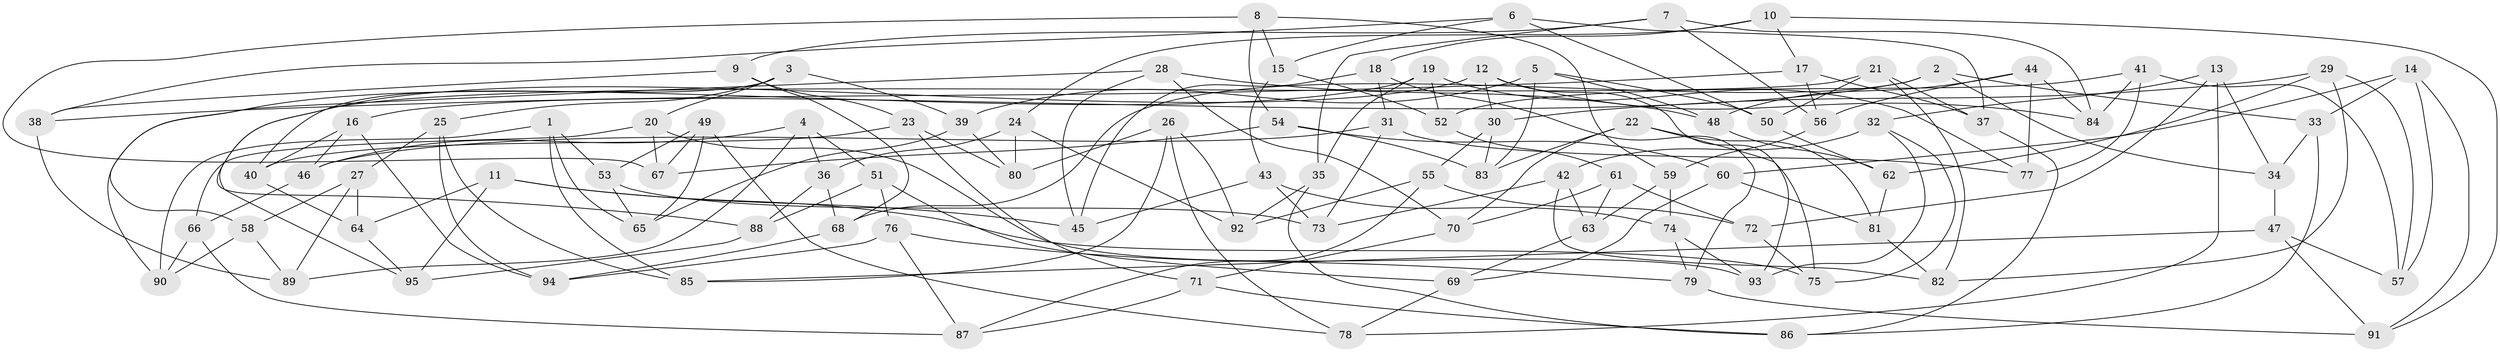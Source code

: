 // Generated by graph-tools (version 1.1) at 2025/11/02/27/25 16:11:44]
// undirected, 95 vertices, 190 edges
graph export_dot {
graph [start="1"]
  node [color=gray90,style=filled];
  1;
  2;
  3;
  4;
  5;
  6;
  7;
  8;
  9;
  10;
  11;
  12;
  13;
  14;
  15;
  16;
  17;
  18;
  19;
  20;
  21;
  22;
  23;
  24;
  25;
  26;
  27;
  28;
  29;
  30;
  31;
  32;
  33;
  34;
  35;
  36;
  37;
  38;
  39;
  40;
  41;
  42;
  43;
  44;
  45;
  46;
  47;
  48;
  49;
  50;
  51;
  52;
  53;
  54;
  55;
  56;
  57;
  58;
  59;
  60;
  61;
  62;
  63;
  64;
  65;
  66;
  67;
  68;
  69;
  70;
  71;
  72;
  73;
  74;
  75;
  76;
  77;
  78;
  79;
  80;
  81;
  82;
  83;
  84;
  85;
  86;
  87;
  88;
  89;
  90;
  91;
  92;
  93;
  94;
  95;
  1 -- 53;
  1 -- 90;
  1 -- 65;
  1 -- 85;
  2 -- 34;
  2 -- 16;
  2 -- 33;
  2 -- 68;
  3 -- 20;
  3 -- 25;
  3 -- 40;
  3 -- 39;
  4 -- 51;
  4 -- 89;
  4 -- 46;
  4 -- 36;
  5 -- 50;
  5 -- 39;
  5 -- 48;
  5 -- 83;
  6 -- 15;
  6 -- 50;
  6 -- 38;
  6 -- 37;
  7 -- 35;
  7 -- 9;
  7 -- 84;
  7 -- 56;
  8 -- 54;
  8 -- 15;
  8 -- 67;
  8 -- 59;
  9 -- 23;
  9 -- 38;
  9 -- 68;
  10 -- 24;
  10 -- 18;
  10 -- 91;
  10 -- 17;
  11 -- 45;
  11 -- 64;
  11 -- 95;
  11 -- 75;
  12 -- 88;
  12 -- 30;
  12 -- 93;
  12 -- 84;
  13 -- 32;
  13 -- 34;
  13 -- 72;
  13 -- 78;
  14 -- 91;
  14 -- 57;
  14 -- 33;
  14 -- 60;
  15 -- 43;
  15 -- 52;
  16 -- 40;
  16 -- 94;
  16 -- 46;
  17 -- 37;
  17 -- 38;
  17 -- 56;
  18 -- 45;
  18 -- 79;
  18 -- 31;
  19 -- 77;
  19 -- 52;
  19 -- 90;
  19 -- 35;
  20 -- 67;
  20 -- 66;
  20 -- 93;
  21 -- 37;
  21 -- 50;
  21 -- 82;
  21 -- 95;
  22 -- 83;
  22 -- 75;
  22 -- 81;
  22 -- 70;
  23 -- 80;
  23 -- 71;
  23 -- 40;
  24 -- 36;
  24 -- 80;
  24 -- 92;
  25 -- 85;
  25 -- 27;
  25 -- 94;
  26 -- 85;
  26 -- 78;
  26 -- 80;
  26 -- 92;
  27 -- 64;
  27 -- 89;
  27 -- 58;
  28 -- 70;
  28 -- 45;
  28 -- 58;
  28 -- 48;
  29 -- 30;
  29 -- 62;
  29 -- 82;
  29 -- 57;
  30 -- 55;
  30 -- 83;
  31 -- 46;
  31 -- 73;
  31 -- 77;
  32 -- 75;
  32 -- 42;
  32 -- 93;
  33 -- 86;
  33 -- 34;
  34 -- 47;
  35 -- 86;
  35 -- 92;
  36 -- 68;
  36 -- 88;
  37 -- 86;
  38 -- 89;
  39 -- 65;
  39 -- 80;
  40 -- 64;
  41 -- 77;
  41 -- 52;
  41 -- 84;
  41 -- 57;
  42 -- 63;
  42 -- 82;
  42 -- 73;
  43 -- 45;
  43 -- 73;
  43 -- 74;
  44 -- 84;
  44 -- 77;
  44 -- 56;
  44 -- 48;
  46 -- 66;
  47 -- 85;
  47 -- 91;
  47 -- 57;
  48 -- 62;
  49 -- 65;
  49 -- 67;
  49 -- 78;
  49 -- 53;
  50 -- 62;
  51 -- 76;
  51 -- 69;
  51 -- 88;
  52 -- 61;
  53 -- 65;
  53 -- 73;
  54 -- 67;
  54 -- 60;
  54 -- 83;
  55 -- 87;
  55 -- 72;
  55 -- 92;
  56 -- 59;
  58 -- 90;
  58 -- 89;
  59 -- 74;
  59 -- 63;
  60 -- 81;
  60 -- 69;
  61 -- 63;
  61 -- 70;
  61 -- 72;
  62 -- 81;
  63 -- 69;
  64 -- 95;
  66 -- 90;
  66 -- 87;
  68 -- 94;
  69 -- 78;
  70 -- 71;
  71 -- 87;
  71 -- 86;
  72 -- 75;
  74 -- 93;
  74 -- 79;
  76 -- 87;
  76 -- 79;
  76 -- 94;
  79 -- 91;
  81 -- 82;
  88 -- 95;
}
